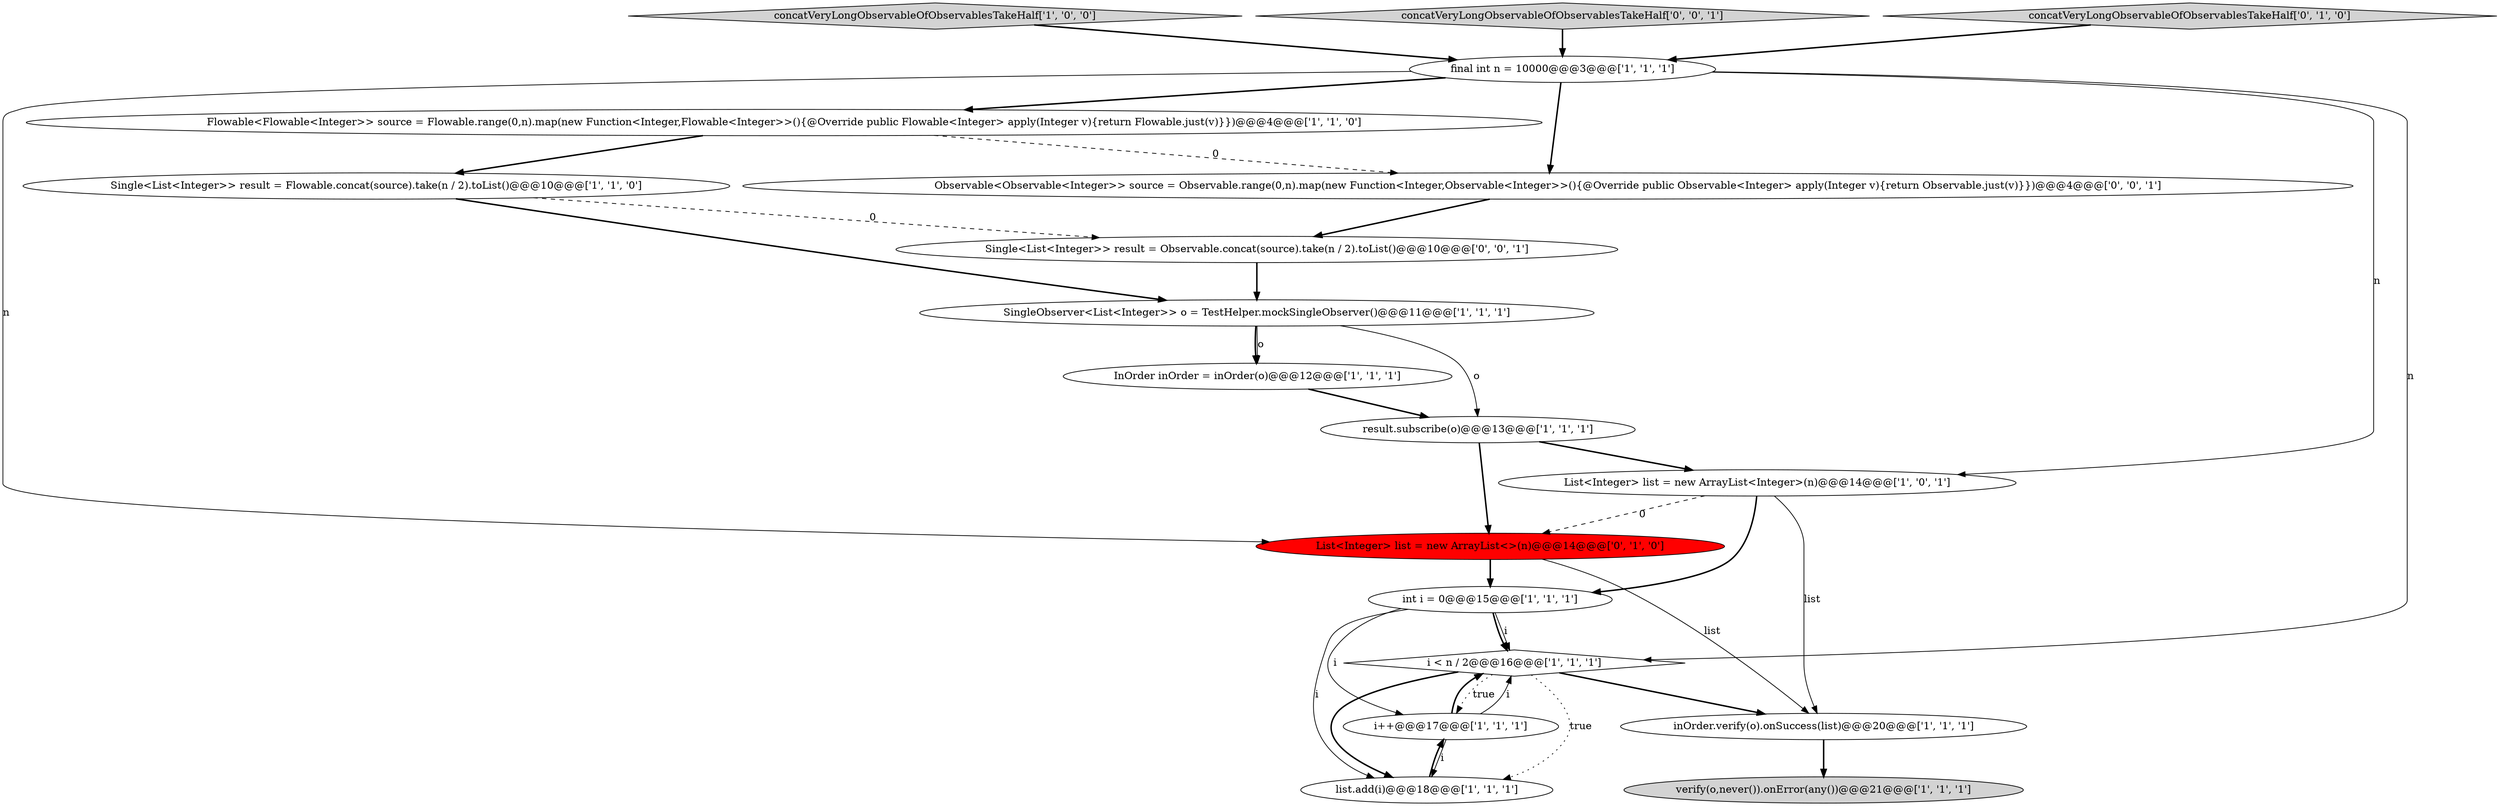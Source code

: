 digraph {
9 [style = filled, label = "inOrder.verify(o).onSuccess(list)@@@20@@@['1', '1', '1']", fillcolor = white, shape = ellipse image = "AAA0AAABBB1BBB"];
13 [style = filled, label = "int i = 0@@@15@@@['1', '1', '1']", fillcolor = white, shape = ellipse image = "AAA0AAABBB1BBB"];
17 [style = filled, label = "Observable<Observable<Integer>> source = Observable.range(0,n).map(new Function<Integer,Observable<Integer>>(){@Override public Observable<Integer> apply(Integer v){return Observable.just(v)}})@@@4@@@['0', '0', '1']", fillcolor = white, shape = ellipse image = "AAA0AAABBB3BBB"];
11 [style = filled, label = "i++@@@17@@@['1', '1', '1']", fillcolor = white, shape = ellipse image = "AAA0AAABBB1BBB"];
5 [style = filled, label = "i < n / 2@@@16@@@['1', '1', '1']", fillcolor = white, shape = diamond image = "AAA0AAABBB1BBB"];
6 [style = filled, label = "List<Integer> list = new ArrayList<Integer>(n)@@@14@@@['1', '0', '1']", fillcolor = white, shape = ellipse image = "AAA0AAABBB1BBB"];
12 [style = filled, label = "Flowable<Flowable<Integer>> source = Flowable.range(0,n).map(new Function<Integer,Flowable<Integer>>(){@Override public Flowable<Integer> apply(Integer v){return Flowable.just(v)}})@@@4@@@['1', '1', '0']", fillcolor = white, shape = ellipse image = "AAA0AAABBB1BBB"];
8 [style = filled, label = "SingleObserver<List<Integer>> o = TestHelper.mockSingleObserver()@@@11@@@['1', '1', '1']", fillcolor = white, shape = ellipse image = "AAA0AAABBB1BBB"];
4 [style = filled, label = "result.subscribe(o)@@@13@@@['1', '1', '1']", fillcolor = white, shape = ellipse image = "AAA0AAABBB1BBB"];
2 [style = filled, label = "InOrder inOrder = inOrder(o)@@@12@@@['1', '1', '1']", fillcolor = white, shape = ellipse image = "AAA0AAABBB1BBB"];
10 [style = filled, label = "list.add(i)@@@18@@@['1', '1', '1']", fillcolor = white, shape = ellipse image = "AAA0AAABBB1BBB"];
1 [style = filled, label = "Single<List<Integer>> result = Flowable.concat(source).take(n / 2).toList()@@@10@@@['1', '1', '0']", fillcolor = white, shape = ellipse image = "AAA0AAABBB1BBB"];
0 [style = filled, label = "concatVeryLongObservableOfObservablesTakeHalf['1', '0', '0']", fillcolor = lightgray, shape = diamond image = "AAA0AAABBB1BBB"];
16 [style = filled, label = "concatVeryLongObservableOfObservablesTakeHalf['0', '0', '1']", fillcolor = lightgray, shape = diamond image = "AAA0AAABBB3BBB"];
7 [style = filled, label = "final int n = 10000@@@3@@@['1', '1', '1']", fillcolor = white, shape = ellipse image = "AAA0AAABBB1BBB"];
14 [style = filled, label = "concatVeryLongObservableOfObservablesTakeHalf['0', '1', '0']", fillcolor = lightgray, shape = diamond image = "AAA0AAABBB2BBB"];
3 [style = filled, label = "verify(o,never()).onError(any())@@@21@@@['1', '1', '1']", fillcolor = lightgray, shape = ellipse image = "AAA0AAABBB1BBB"];
18 [style = filled, label = "Single<List<Integer>> result = Observable.concat(source).take(n / 2).toList()@@@10@@@['0', '0', '1']", fillcolor = white, shape = ellipse image = "AAA0AAABBB3BBB"];
15 [style = filled, label = "List<Integer> list = new ArrayList<>(n)@@@14@@@['0', '1', '0']", fillcolor = red, shape = ellipse image = "AAA1AAABBB2BBB"];
15->9 [style = solid, label="list"];
11->10 [style = solid, label="i"];
5->10 [style = bold, label=""];
15->13 [style = bold, label=""];
1->8 [style = bold, label=""];
7->17 [style = bold, label=""];
5->9 [style = bold, label=""];
7->6 [style = solid, label="n"];
6->9 [style = solid, label="list"];
7->12 [style = bold, label=""];
4->6 [style = bold, label=""];
5->10 [style = dotted, label="true"];
4->15 [style = bold, label=""];
13->5 [style = solid, label="i"];
16->7 [style = bold, label=""];
7->15 [style = solid, label="n"];
12->17 [style = dashed, label="0"];
1->18 [style = dashed, label="0"];
8->4 [style = solid, label="o"];
11->5 [style = solid, label="i"];
12->1 [style = bold, label=""];
2->4 [style = bold, label=""];
8->2 [style = solid, label="o"];
14->7 [style = bold, label=""];
0->7 [style = bold, label=""];
11->5 [style = bold, label=""];
13->10 [style = solid, label="i"];
5->11 [style = dotted, label="true"];
13->11 [style = solid, label="i"];
8->2 [style = bold, label=""];
6->15 [style = dashed, label="0"];
6->13 [style = bold, label=""];
13->5 [style = bold, label=""];
9->3 [style = bold, label=""];
18->8 [style = bold, label=""];
7->5 [style = solid, label="n"];
17->18 [style = bold, label=""];
10->11 [style = bold, label=""];
}
